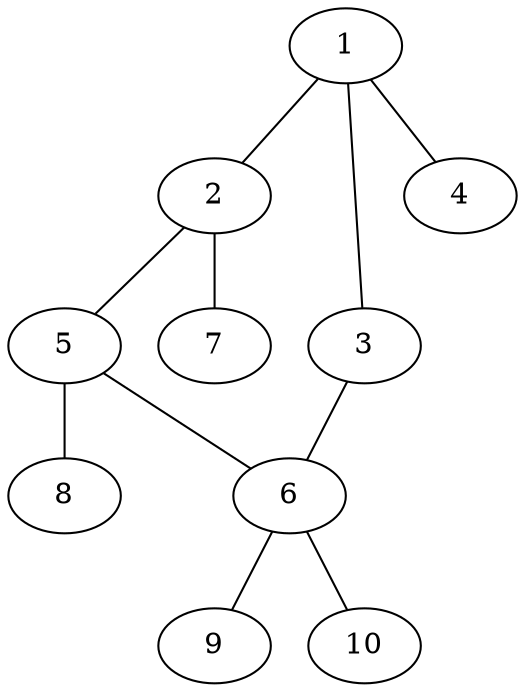 graph molecule_822 {
	1	 [chem=C];
	2	 [chem=C];
	1 -- 2	 [valence=1];
	3	 [chem=O];
	1 -- 3	 [valence=1];
	4	 [chem=O];
	1 -- 4	 [valence=2];
	5	 [chem=C];
	2 -- 5	 [valence=2];
	7	 [chem=H];
	2 -- 7	 [valence=1];
	6	 [chem=C];
	3 -- 6	 [valence=1];
	5 -- 6	 [valence=1];
	8	 [chem=H];
	5 -- 8	 [valence=1];
	9	 [chem=H];
	6 -- 9	 [valence=1];
	10	 [chem=H];
	6 -- 10	 [valence=1];
}
